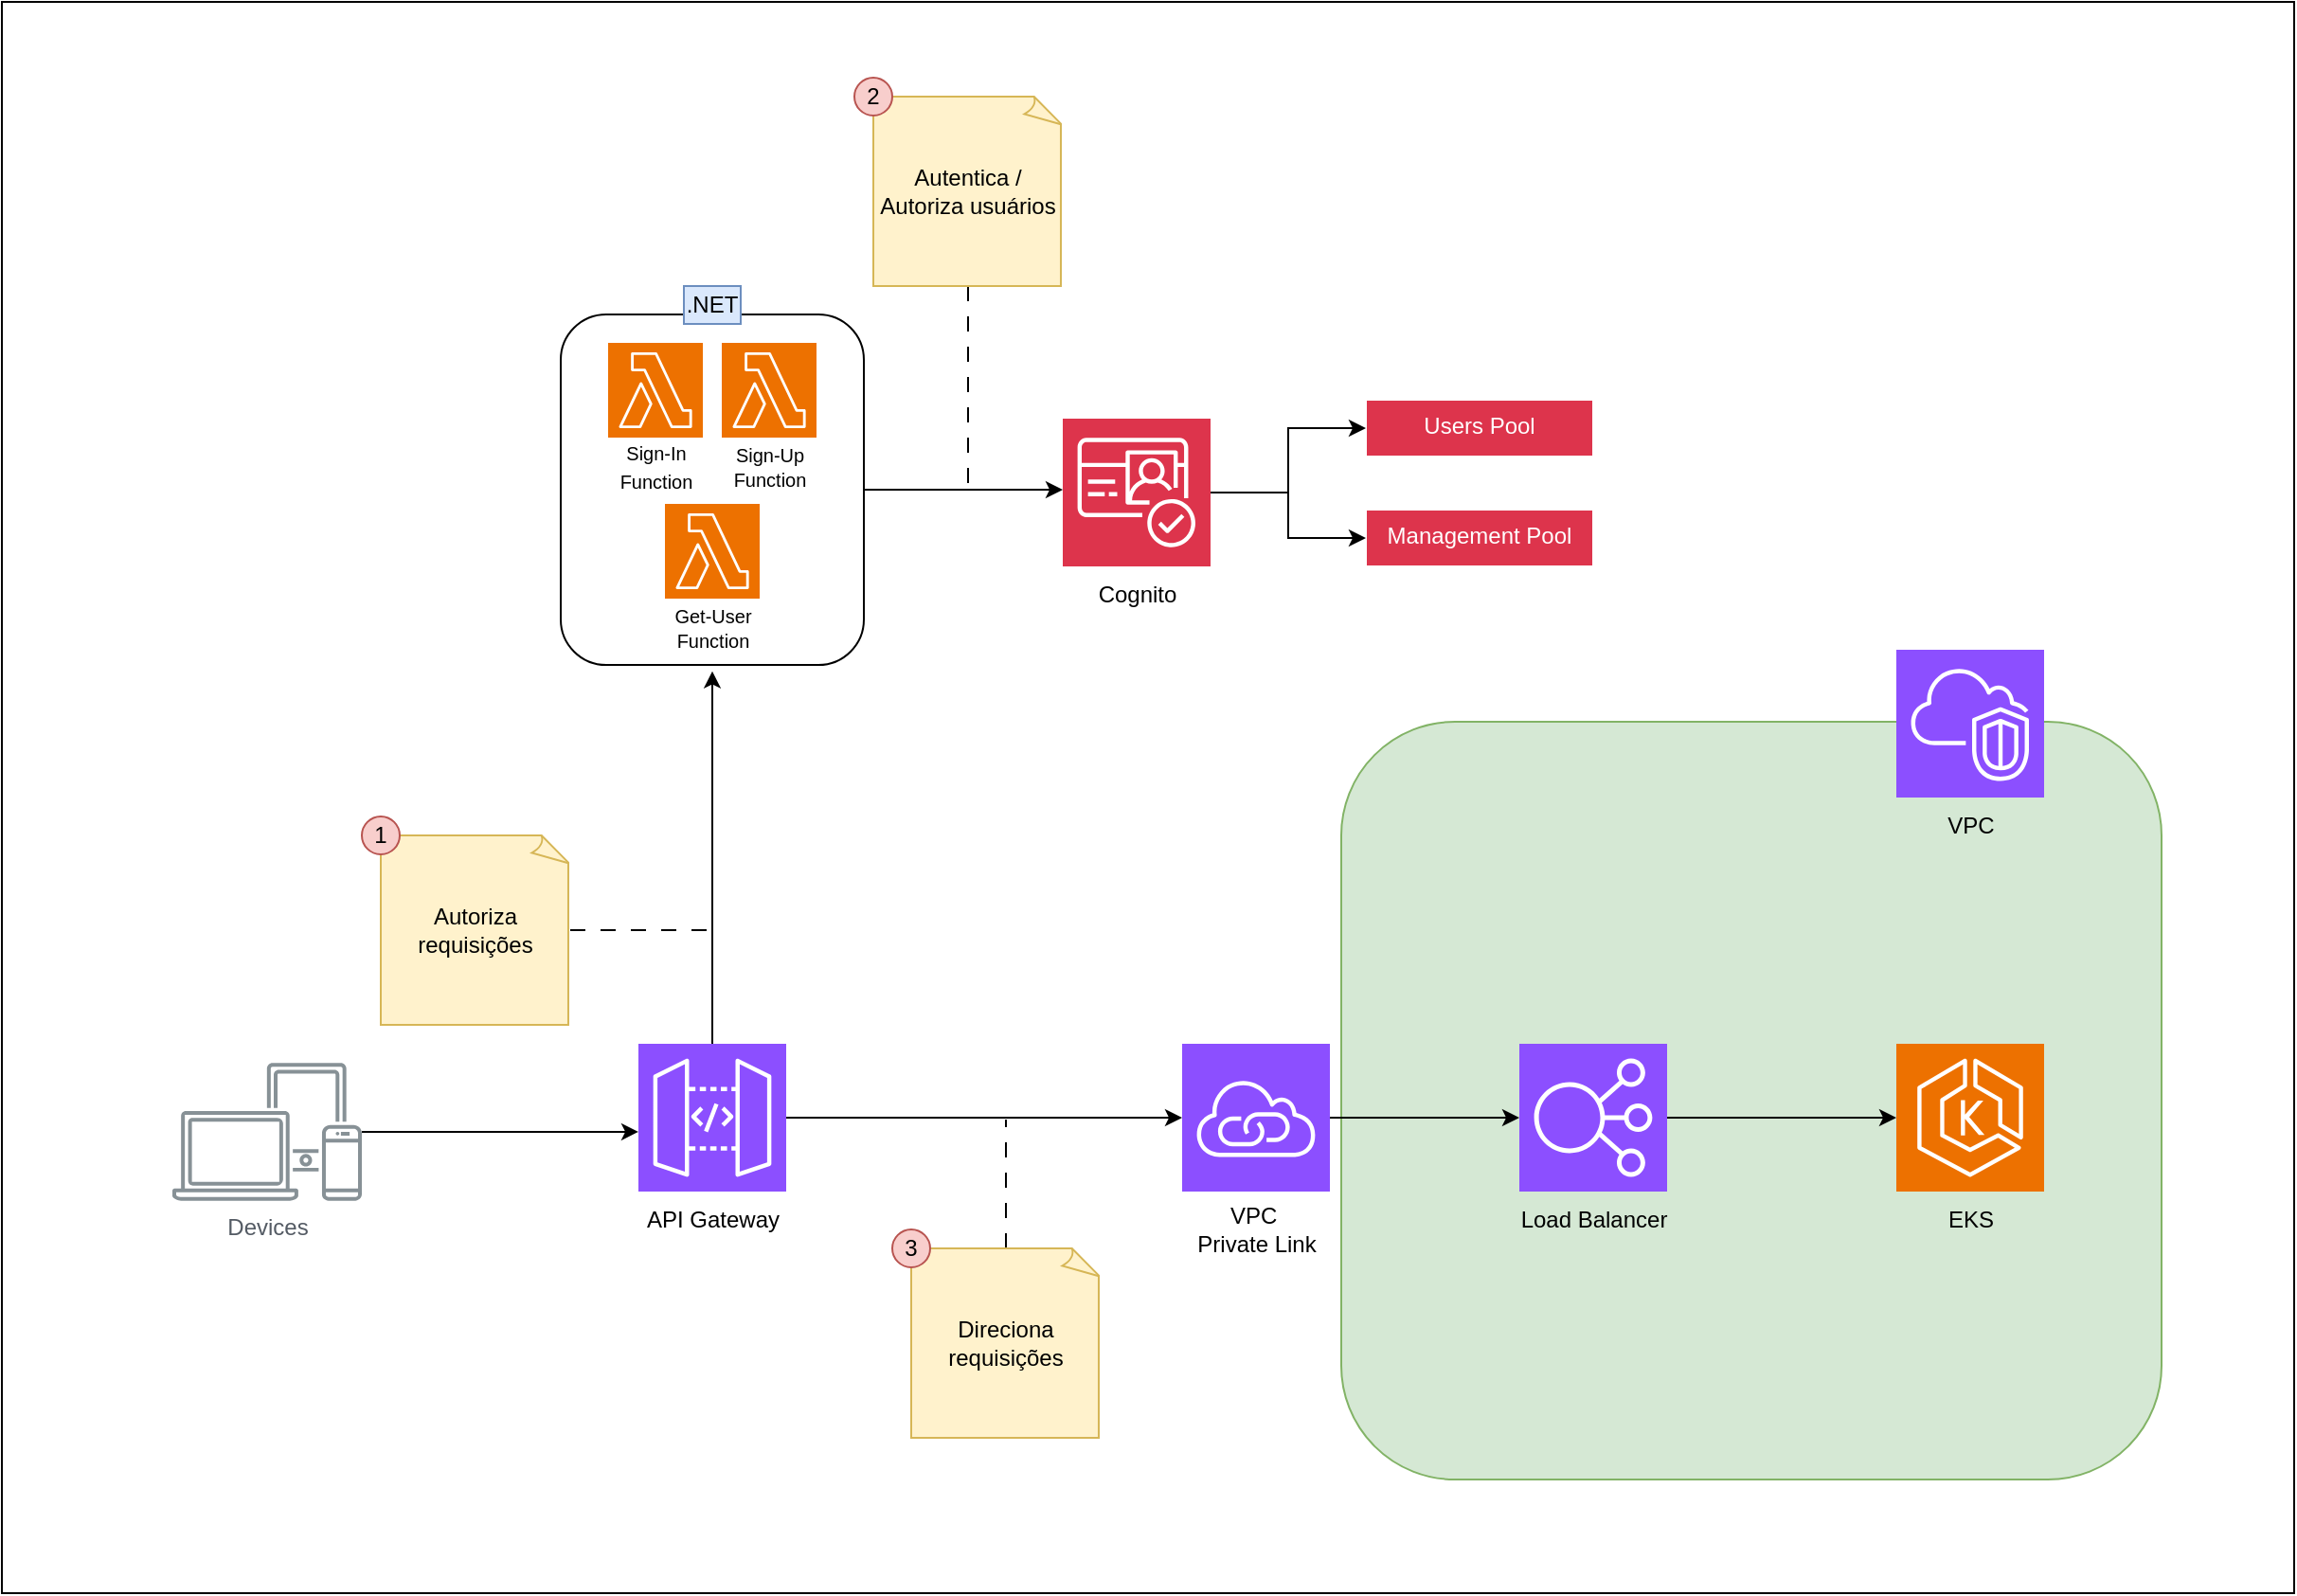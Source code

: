 <mxfile version="24.7.16">
  <diagram name="Page-1" id="mEnxhYJRBr707etjH8iz">
    <mxGraphModel dx="2049" dy="1080" grid="1" gridSize="10" guides="1" tooltips="1" connect="1" arrows="1" fold="1" page="1" pageScale="1" pageWidth="827" pageHeight="583" math="0" shadow="0">
      <root>
        <mxCell id="0" />
        <mxCell id="1" parent="0" />
        <mxCell id="kZWz88Dznm6kHi2JJiY8-70" value="" style="rounded=0;whiteSpace=wrap;html=1;movable=0;resizable=0;rotatable=0;deletable=0;editable=0;locked=1;connectable=0;" vertex="1" parent="1">
          <mxGeometry x="190" y="130" width="1210" height="840" as="geometry" />
        </mxCell>
        <mxCell id="kZWz88Dznm6kHi2JJiY8-41" value="" style="rounded=1;whiteSpace=wrap;html=1;fillColor=#d5e8d4;strokeColor=#82b366;" vertex="1" parent="1">
          <mxGeometry x="897" y="510" width="433" height="400" as="geometry" />
        </mxCell>
        <mxCell id="kZWz88Dznm6kHi2JJiY8-4" value="" style="group" vertex="1" connectable="0" parent="1">
          <mxGeometry x="520" y="680" width="90" height="108" as="geometry" />
        </mxCell>
        <mxCell id="kZWz88Dznm6kHi2JJiY8-2" value="" style="sketch=0;points=[[0,0,0],[0.25,0,0],[0.5,0,0],[0.75,0,0],[1,0,0],[0,1,0],[0.25,1,0],[0.5,1,0],[0.75,1,0],[1,1,0],[0,0.25,0],[0,0.5,0],[0,0.75,0],[1,0.25,0],[1,0.5,0],[1,0.75,0]];outlineConnect=0;fontColor=#232F3E;fillColor=#8C4FFF;strokeColor=#ffffff;dashed=0;verticalLabelPosition=bottom;verticalAlign=top;align=center;html=1;fontSize=12;fontStyle=0;aspect=fixed;shape=mxgraph.aws4.resourceIcon;resIcon=mxgraph.aws4.api_gateway;" vertex="1" parent="kZWz88Dznm6kHi2JJiY8-4">
          <mxGeometry x="6" width="78" height="78" as="geometry" />
        </mxCell>
        <mxCell id="kZWz88Dznm6kHi2JJiY8-3" value="API Gateway" style="text;html=1;align=center;verticalAlign=middle;resizable=0;points=[];autosize=1;strokeColor=none;fillColor=none;" vertex="1" parent="kZWz88Dznm6kHi2JJiY8-4">
          <mxGeometry y="78" width="90" height="30" as="geometry" />
        </mxCell>
        <mxCell id="kZWz88Dznm6kHi2JJiY8-7" value="" style="group" vertex="1" connectable="0" parent="1">
          <mxGeometry x="980" y="680" width="100" height="108" as="geometry" />
        </mxCell>
        <mxCell id="kZWz88Dznm6kHi2JJiY8-5" value="" style="sketch=0;points=[[0,0,0],[0.25,0,0],[0.5,0,0],[0.75,0,0],[1,0,0],[0,1,0],[0.25,1,0],[0.5,1,0],[0.75,1,0],[1,1,0],[0,0.25,0],[0,0.5,0],[0,0.75,0],[1,0.25,0],[1,0.5,0],[1,0.75,0]];outlineConnect=0;fontColor=#232F3E;fillColor=#8C4FFF;strokeColor=#ffffff;dashed=0;verticalLabelPosition=bottom;verticalAlign=top;align=center;html=1;fontSize=12;fontStyle=0;aspect=fixed;shape=mxgraph.aws4.resourceIcon;resIcon=mxgraph.aws4.elastic_load_balancing;" vertex="1" parent="kZWz88Dznm6kHi2JJiY8-7">
          <mxGeometry x="11" width="78" height="78" as="geometry" />
        </mxCell>
        <mxCell id="kZWz88Dznm6kHi2JJiY8-6" value="Load Balancer" style="text;html=1;align=center;verticalAlign=middle;resizable=0;points=[];autosize=1;strokeColor=none;fillColor=none;" vertex="1" parent="kZWz88Dznm6kHi2JJiY8-7">
          <mxGeometry y="78" width="100" height="30" as="geometry" />
        </mxCell>
        <mxCell id="kZWz88Dznm6kHi2JJiY8-10" value="" style="group" vertex="1" connectable="0" parent="1">
          <mxGeometry x="807" y="680" width="90" height="118" as="geometry" />
        </mxCell>
        <mxCell id="kZWz88Dznm6kHi2JJiY8-8" value="" style="sketch=0;points=[[0,0,0],[0.25,0,0],[0.5,0,0],[0.75,0,0],[1,0,0],[0,1,0],[0.25,1,0],[0.5,1,0],[0.75,1,0],[1,1,0],[0,0.25,0],[0,0.5,0],[0,0.75,0],[1,0.25,0],[1,0.5,0],[1,0.75,0]];outlineConnect=0;fontColor=#232F3E;fillColor=#8C4FFF;strokeColor=#ffffff;dashed=0;verticalLabelPosition=bottom;verticalAlign=top;align=center;html=1;fontSize=12;fontStyle=0;aspect=fixed;shape=mxgraph.aws4.resourceIcon;resIcon=mxgraph.aws4.vpc_privatelink;" vertex="1" parent="kZWz88Dznm6kHi2JJiY8-10">
          <mxGeometry x="6" width="78" height="78" as="geometry" />
        </mxCell>
        <mxCell id="kZWz88Dznm6kHi2JJiY8-9" value="VPC&amp;nbsp;&lt;div&gt;Private Link&lt;/div&gt;" style="text;html=1;align=center;verticalAlign=middle;resizable=0;points=[];autosize=1;strokeColor=none;fillColor=none;" vertex="1" parent="kZWz88Dznm6kHi2JJiY8-10">
          <mxGeometry y="78" width="90" height="40" as="geometry" />
        </mxCell>
        <mxCell id="kZWz88Dznm6kHi2JJiY8-13" value="" style="group" vertex="1" connectable="0" parent="1">
          <mxGeometry x="1190" y="472" width="78" height="108" as="geometry" />
        </mxCell>
        <mxCell id="kZWz88Dznm6kHi2JJiY8-11" value="" style="sketch=0;points=[[0,0,0],[0.25,0,0],[0.5,0,0],[0.75,0,0],[1,0,0],[0,1,0],[0.25,1,0],[0.5,1,0],[0.75,1,0],[1,1,0],[0,0.25,0],[0,0.5,0],[0,0.75,0],[1,0.25,0],[1,0.5,0],[1,0.75,0]];outlineConnect=0;fontColor=#232F3E;fillColor=#8C4FFF;strokeColor=#ffffff;dashed=0;verticalLabelPosition=bottom;verticalAlign=top;align=center;html=1;fontSize=12;fontStyle=0;aspect=fixed;shape=mxgraph.aws4.resourceIcon;resIcon=mxgraph.aws4.vpc;" vertex="1" parent="kZWz88Dznm6kHi2JJiY8-13">
          <mxGeometry width="78" height="78" as="geometry" />
        </mxCell>
        <mxCell id="kZWz88Dznm6kHi2JJiY8-12" value="VPC" style="text;html=1;align=center;verticalAlign=middle;resizable=0;points=[];autosize=1;strokeColor=none;fillColor=none;" vertex="1" parent="kZWz88Dznm6kHi2JJiY8-13">
          <mxGeometry x="14" y="78" width="50" height="30" as="geometry" />
        </mxCell>
        <mxCell id="kZWz88Dznm6kHi2JJiY8-30" value="" style="group" vertex="1" connectable="0" parent="1">
          <mxGeometry x="750" y="350" width="78" height="108" as="geometry" />
        </mxCell>
        <mxCell id="kZWz88Dznm6kHi2JJiY8-26" value="" style="sketch=0;points=[[0,0,0],[0.25,0,0],[0.5,0,0],[0.75,0,0],[1,0,0],[0,1,0],[0.25,1,0],[0.5,1,0],[0.75,1,0],[1,1,0],[0,0.25,0],[0,0.5,0],[0,0.75,0],[1,0.25,0],[1,0.5,0],[1,0.75,0]];outlineConnect=0;fontColor=#232F3E;fillColor=#DD344C;strokeColor=#ffffff;dashed=0;verticalLabelPosition=bottom;verticalAlign=top;align=center;html=1;fontSize=12;fontStyle=0;aspect=fixed;shape=mxgraph.aws4.resourceIcon;resIcon=mxgraph.aws4.cognito;" vertex="1" parent="kZWz88Dznm6kHi2JJiY8-30">
          <mxGeometry width="78" height="78" as="geometry" />
        </mxCell>
        <mxCell id="kZWz88Dznm6kHi2JJiY8-29" value="Cognito" style="text;html=1;align=center;verticalAlign=middle;resizable=0;points=[];autosize=1;strokeColor=none;fillColor=none;" vertex="1" parent="kZWz88Dznm6kHi2JJiY8-30">
          <mxGeometry x="9" y="78" width="60" height="30" as="geometry" />
        </mxCell>
        <mxCell id="kZWz88Dznm6kHi2JJiY8-42" style="edgeStyle=orthogonalEdgeStyle;rounded=0;orthogonalLoop=1;jettySize=auto;html=1;" edge="1" parent="1" source="kZWz88Dznm6kHi2JJiY8-31" target="kZWz88Dznm6kHi2JJiY8-2">
          <mxGeometry relative="1" as="geometry">
            <Array as="points">
              <mxPoint x="460" y="726" />
              <mxPoint x="460" y="726" />
            </Array>
          </mxGeometry>
        </mxCell>
        <mxCell id="kZWz88Dznm6kHi2JJiY8-31" value="Devices" style="sketch=0;outlineConnect=0;gradientColor=none;fontColor=#545B64;strokeColor=none;fillColor=#879196;dashed=0;verticalLabelPosition=bottom;verticalAlign=top;align=center;html=1;fontSize=12;fontStyle=0;aspect=fixed;shape=mxgraph.aws4.illustration_devices;pointerEvents=1" vertex="1" parent="1">
          <mxGeometry x="280" y="690" width="100" height="73" as="geometry" />
        </mxCell>
        <mxCell id="kZWz88Dznm6kHi2JJiY8-39" value="" style="group" vertex="1" connectable="0" parent="1">
          <mxGeometry x="505" y="310" width="140" height="170" as="geometry" />
        </mxCell>
        <mxCell id="kZWz88Dznm6kHi2JJiY8-34" value="" style="group" vertex="1" connectable="0" parent="kZWz88Dznm6kHi2JJiY8-39">
          <mxGeometry width="140" height="170" as="geometry" />
        </mxCell>
        <mxCell id="kZWz88Dznm6kHi2JJiY8-38" value="" style="rounded=1;whiteSpace=wrap;html=1;" vertex="1" parent="kZWz88Dznm6kHi2JJiY8-34">
          <mxGeometry x="-20" y="-15" width="160" height="185" as="geometry" />
        </mxCell>
        <mxCell id="kZWz88Dznm6kHi2JJiY8-15" value="&lt;font style=&quot;font-size: 10px;&quot;&gt;Sign-In &lt;br&gt;Function&lt;/font&gt;" style="text;html=1;align=center;verticalAlign=middle;resizable=0;points=[];autosize=1;strokeColor=none;fillColor=none;" vertex="1" parent="kZWz88Dznm6kHi2JJiY8-34">
          <mxGeometry y="45" width="60" height="40" as="geometry" />
        </mxCell>
        <mxCell id="kZWz88Dznm6kHi2JJiY8-32" value="" style="sketch=0;points=[[0,0,0],[0.25,0,0],[0.5,0,0],[0.75,0,0],[1,0,0],[0,1,0],[0.25,1,0],[0.5,1,0],[0.75,1,0],[1,1,0],[0,0.25,0],[0,0.5,0],[0,0.75,0],[1,0.25,0],[1,0.5,0],[1,0.75,0]];outlineConnect=0;fontColor=#232F3E;fillColor=#ED7100;strokeColor=#ffffff;dashed=0;verticalLabelPosition=bottom;verticalAlign=top;align=center;html=1;fontSize=12;fontStyle=0;aspect=fixed;shape=mxgraph.aws4.resourceIcon;resIcon=mxgraph.aws4.lambda;" vertex="1" parent="kZWz88Dznm6kHi2JJiY8-34">
          <mxGeometry x="5" width="50" height="50" as="geometry" />
        </mxCell>
        <mxCell id="kZWz88Dznm6kHi2JJiY8-35" value="" style="group" vertex="1" connectable="0" parent="kZWz88Dznm6kHi2JJiY8-39">
          <mxGeometry x="60" width="60" height="85" as="geometry" />
        </mxCell>
        <mxCell id="kZWz88Dznm6kHi2JJiY8-17" value="" style="sketch=0;points=[[0,0,0],[0.25,0,0],[0.5,0,0],[0.75,0,0],[1,0,0],[0,1,0],[0.25,1,0],[0.5,1,0],[0.75,1,0],[1,1,0],[0,0.25,0],[0,0.5,0],[0,0.75,0],[1,0.25,0],[1,0.5,0],[1,0.75,0]];outlineConnect=0;fontColor=#232F3E;fillColor=#ED7100;strokeColor=#ffffff;dashed=0;verticalLabelPosition=bottom;verticalAlign=top;align=center;html=1;fontSize=12;fontStyle=0;aspect=fixed;shape=mxgraph.aws4.resourceIcon;resIcon=mxgraph.aws4.lambda;" vertex="1" parent="kZWz88Dznm6kHi2JJiY8-35">
          <mxGeometry x="5" width="50" height="50" as="geometry" />
        </mxCell>
        <mxCell id="kZWz88Dznm6kHi2JJiY8-18" value="&lt;font style=&quot;font-size: 10px;&quot;&gt;Sign-Up&lt;/font&gt;&lt;div style=&quot;font-size: 10px;&quot;&gt;&lt;font style=&quot;font-size: 10px;&quot;&gt;Function&lt;/font&gt;&lt;/div&gt;" style="text;html=1;align=center;verticalAlign=middle;resizable=0;points=[];autosize=1;strokeColor=none;fillColor=none;" vertex="1" parent="kZWz88Dznm6kHi2JJiY8-35">
          <mxGeometry y="45" width="60" height="40" as="geometry" />
        </mxCell>
        <mxCell id="kZWz88Dznm6kHi2JJiY8-37" value="" style="group" vertex="1" connectable="0" parent="kZWz88Dznm6kHi2JJiY8-39">
          <mxGeometry x="30" y="85" width="60" height="85" as="geometry" />
        </mxCell>
        <mxCell id="kZWz88Dznm6kHi2JJiY8-21" value="&lt;font style=&quot;font-size: 10px;&quot;&gt;Get-User&lt;/font&gt;&lt;div style=&quot;font-size: 10px;&quot;&gt;&lt;font style=&quot;font-size: 10px;&quot;&gt;Function&lt;/font&gt;&lt;/div&gt;" style="text;html=1;align=center;verticalAlign=middle;resizable=0;points=[];autosize=1;strokeColor=none;fillColor=none;" vertex="1" parent="kZWz88Dznm6kHi2JJiY8-37">
          <mxGeometry y="45" width="60" height="40" as="geometry" />
        </mxCell>
        <mxCell id="kZWz88Dznm6kHi2JJiY8-33" value="" style="sketch=0;points=[[0,0,0],[0.25,0,0],[0.5,0,0],[0.75,0,0],[1,0,0],[0,1,0],[0.25,1,0],[0.5,1,0],[0.75,1,0],[1,1,0],[0,0.25,0],[0,0.5,0],[0,0.75,0],[1,0.25,0],[1,0.5,0],[1,0.75,0]];outlineConnect=0;fontColor=#232F3E;fillColor=#ED7100;strokeColor=#ffffff;dashed=0;verticalLabelPosition=bottom;verticalAlign=top;align=center;html=1;fontSize=12;fontStyle=0;aspect=fixed;shape=mxgraph.aws4.resourceIcon;resIcon=mxgraph.aws4.lambda;" vertex="1" parent="kZWz88Dznm6kHi2JJiY8-37">
          <mxGeometry x="5" width="50" height="50" as="geometry" />
        </mxCell>
        <mxCell id="kZWz88Dznm6kHi2JJiY8-43" style="edgeStyle=orthogonalEdgeStyle;rounded=0;orthogonalLoop=1;jettySize=auto;html=1;entryX=0.5;entryY=1.083;entryDx=0;entryDy=0;entryPerimeter=0;" edge="1" parent="1" source="kZWz88Dznm6kHi2JJiY8-2" target="kZWz88Dznm6kHi2JJiY8-21">
          <mxGeometry relative="1" as="geometry" />
        </mxCell>
        <mxCell id="kZWz88Dznm6kHi2JJiY8-44" style="edgeStyle=orthogonalEdgeStyle;rounded=0;orthogonalLoop=1;jettySize=auto;html=1;" edge="1" parent="1" source="kZWz88Dznm6kHi2JJiY8-38" target="kZWz88Dznm6kHi2JJiY8-26">
          <mxGeometry relative="1" as="geometry">
            <Array as="points">
              <mxPoint x="680" y="388" />
              <mxPoint x="680" y="388" />
            </Array>
          </mxGeometry>
        </mxCell>
        <mxCell id="kZWz88Dznm6kHi2JJiY8-45" style="edgeStyle=orthogonalEdgeStyle;rounded=0;orthogonalLoop=1;jettySize=auto;html=1;entryX=0;entryY=0.5;entryDx=0;entryDy=0;entryPerimeter=0;" edge="1" parent="1" source="kZWz88Dznm6kHi2JJiY8-2" target="kZWz88Dznm6kHi2JJiY8-8">
          <mxGeometry relative="1" as="geometry" />
        </mxCell>
        <mxCell id="kZWz88Dznm6kHi2JJiY8-46" style="edgeStyle=orthogonalEdgeStyle;rounded=0;orthogonalLoop=1;jettySize=auto;html=1;" edge="1" parent="1" source="kZWz88Dznm6kHi2JJiY8-8" target="kZWz88Dznm6kHi2JJiY8-5">
          <mxGeometry relative="1" as="geometry" />
        </mxCell>
        <mxCell id="kZWz88Dznm6kHi2JJiY8-47" value="" style="group" vertex="1" connectable="0" parent="1">
          <mxGeometry x="1190" y="680" width="78" height="108" as="geometry" />
        </mxCell>
        <mxCell id="kZWz88Dznm6kHi2JJiY8-23" value="" style="sketch=0;points=[[0,0,0],[0.25,0,0],[0.5,0,0],[0.75,0,0],[1,0,0],[0,1,0],[0.25,1,0],[0.5,1,0],[0.75,1,0],[1,1,0],[0,0.25,0],[0,0.5,0],[0,0.75,0],[1,0.25,0],[1,0.5,0],[1,0.75,0]];outlineConnect=0;fontColor=#232F3E;fillColor=#ED7100;strokeColor=#ffffff;dashed=0;verticalLabelPosition=bottom;verticalAlign=top;align=center;html=1;fontSize=12;fontStyle=0;aspect=fixed;shape=mxgraph.aws4.resourceIcon;resIcon=mxgraph.aws4.eks;" vertex="1" parent="kZWz88Dznm6kHi2JJiY8-47">
          <mxGeometry width="78" height="78" as="geometry" />
        </mxCell>
        <mxCell id="kZWz88Dznm6kHi2JJiY8-24" value="EKS" style="text;html=1;align=center;verticalAlign=middle;resizable=0;points=[];autosize=1;strokeColor=none;fillColor=none;" vertex="1" parent="kZWz88Dznm6kHi2JJiY8-47">
          <mxGeometry x="14" y="78" width="50" height="30" as="geometry" />
        </mxCell>
        <mxCell id="kZWz88Dznm6kHi2JJiY8-48" style="edgeStyle=orthogonalEdgeStyle;rounded=0;orthogonalLoop=1;jettySize=auto;html=1;" edge="1" parent="1" source="kZWz88Dznm6kHi2JJiY8-5" target="kZWz88Dznm6kHi2JJiY8-23">
          <mxGeometry relative="1" as="geometry" />
        </mxCell>
        <mxCell id="kZWz88Dznm6kHi2JJiY8-50" style="edgeStyle=orthogonalEdgeStyle;rounded=0;orthogonalLoop=1;jettySize=auto;html=1;endArrow=none;endFill=0;dashed=1;dashPattern=8 8;" edge="1" parent="1" source="kZWz88Dznm6kHi2JJiY8-49">
          <mxGeometry relative="1" as="geometry">
            <mxPoint x="700" y="390" as="targetPoint" />
          </mxGeometry>
        </mxCell>
        <mxCell id="kZWz88Dznm6kHi2JJiY8-49" value="Autentica / Autoriza usuários" style="whiteSpace=wrap;html=1;shape=mxgraph.basic.document;fillColor=#fff2cc;strokeColor=#d6b656;" vertex="1" parent="1">
          <mxGeometry x="650" y="180" width="100" height="100" as="geometry" />
        </mxCell>
        <mxCell id="kZWz88Dznm6kHi2JJiY8-52" style="edgeStyle=orthogonalEdgeStyle;rounded=0;orthogonalLoop=1;jettySize=auto;html=1;endArrow=none;endFill=0;dashed=1;dashPattern=8 8;" edge="1" parent="1" source="kZWz88Dznm6kHi2JJiY8-51">
          <mxGeometry relative="1" as="geometry">
            <mxPoint x="570" y="620" as="targetPoint" />
          </mxGeometry>
        </mxCell>
        <mxCell id="kZWz88Dznm6kHi2JJiY8-51" value="Autoriza requisições" style="whiteSpace=wrap;html=1;shape=mxgraph.basic.document;fillColor=#fff2cc;strokeColor=#d6b656;" vertex="1" parent="1">
          <mxGeometry x="390" y="570" width="100" height="100" as="geometry" />
        </mxCell>
        <mxCell id="kZWz88Dznm6kHi2JJiY8-54" value="1" style="ellipse;whiteSpace=wrap;html=1;fillColor=#f8cecc;strokeColor=#b85450;" vertex="1" parent="1">
          <mxGeometry x="380" y="560" width="20" height="20" as="geometry" />
        </mxCell>
        <mxCell id="kZWz88Dznm6kHi2JJiY8-57" value="2" style="ellipse;whiteSpace=wrap;html=1;fillColor=#f8cecc;strokeColor=#b85450;" vertex="1" parent="1">
          <mxGeometry x="640" y="170" width="20" height="20" as="geometry" />
        </mxCell>
        <mxCell id="kZWz88Dznm6kHi2JJiY8-59" style="edgeStyle=orthogonalEdgeStyle;rounded=0;orthogonalLoop=1;jettySize=auto;html=1;dashed=1;dashPattern=8 8;endArrow=none;endFill=0;" edge="1" parent="1" source="kZWz88Dznm6kHi2JJiY8-58">
          <mxGeometry relative="1" as="geometry">
            <mxPoint x="720" y="720" as="targetPoint" />
          </mxGeometry>
        </mxCell>
        <mxCell id="kZWz88Dznm6kHi2JJiY8-58" value="Direciona requisições" style="whiteSpace=wrap;html=1;shape=mxgraph.basic.document;fillColor=#fff2cc;strokeColor=#d6b656;" vertex="1" parent="1">
          <mxGeometry x="670" y="788" width="100" height="100" as="geometry" />
        </mxCell>
        <mxCell id="kZWz88Dznm6kHi2JJiY8-60" value="3" style="ellipse;whiteSpace=wrap;html=1;fillColor=#f8cecc;strokeColor=#b85450;" vertex="1" parent="1">
          <mxGeometry x="660" y="778" width="20" height="20" as="geometry" />
        </mxCell>
        <mxCell id="kZWz88Dznm6kHi2JJiY8-62" value=".NET" style="whiteSpace=wrap;html=1;fillColor=#dae8fc;strokeColor=#6c8ebf;" vertex="1" parent="1">
          <mxGeometry x="550" y="280" width="30" height="20" as="geometry" />
        </mxCell>
        <mxCell id="kZWz88Dznm6kHi2JJiY8-66" value="&lt;font color=&quot;#ffffff&quot;&gt;Users Pool&lt;/font&gt;" style="whiteSpace=wrap;html=1;verticalAlign=top;fillColor=#DD344C;strokeColor=#ffffff;fontColor=#232F3E;sketch=0;dashed=0;fontStyle=0;" vertex="1" parent="1">
          <mxGeometry x="910" y="340" width="120" height="30" as="geometry" />
        </mxCell>
        <mxCell id="kZWz88Dznm6kHi2JJiY8-67" value="" style="edgeStyle=orthogonalEdgeStyle;rounded=0;orthogonalLoop=1;jettySize=auto;html=1;entryX=0;entryY=0.5;entryDx=0;entryDy=0;" edge="1" parent="1" source="kZWz88Dznm6kHi2JJiY8-26" target="kZWz88Dznm6kHi2JJiY8-66">
          <mxGeometry relative="1" as="geometry" />
        </mxCell>
        <mxCell id="kZWz88Dznm6kHi2JJiY8-68" value="&lt;font color=&quot;#ffffff&quot;&gt;Management Pool&lt;/font&gt;" style="whiteSpace=wrap;html=1;verticalAlign=top;fillColor=#DD344C;strokeColor=#ffffff;fontColor=#232F3E;sketch=0;dashed=0;fontStyle=0;" vertex="1" parent="1">
          <mxGeometry x="910" y="398" width="120" height="30" as="geometry" />
        </mxCell>
        <mxCell id="kZWz88Dznm6kHi2JJiY8-69" style="edgeStyle=orthogonalEdgeStyle;rounded=0;orthogonalLoop=1;jettySize=auto;html=1;entryX=0;entryY=0.5;entryDx=0;entryDy=0;" edge="1" parent="1" source="kZWz88Dznm6kHi2JJiY8-26" target="kZWz88Dznm6kHi2JJiY8-68">
          <mxGeometry relative="1" as="geometry" />
        </mxCell>
      </root>
    </mxGraphModel>
  </diagram>
</mxfile>
